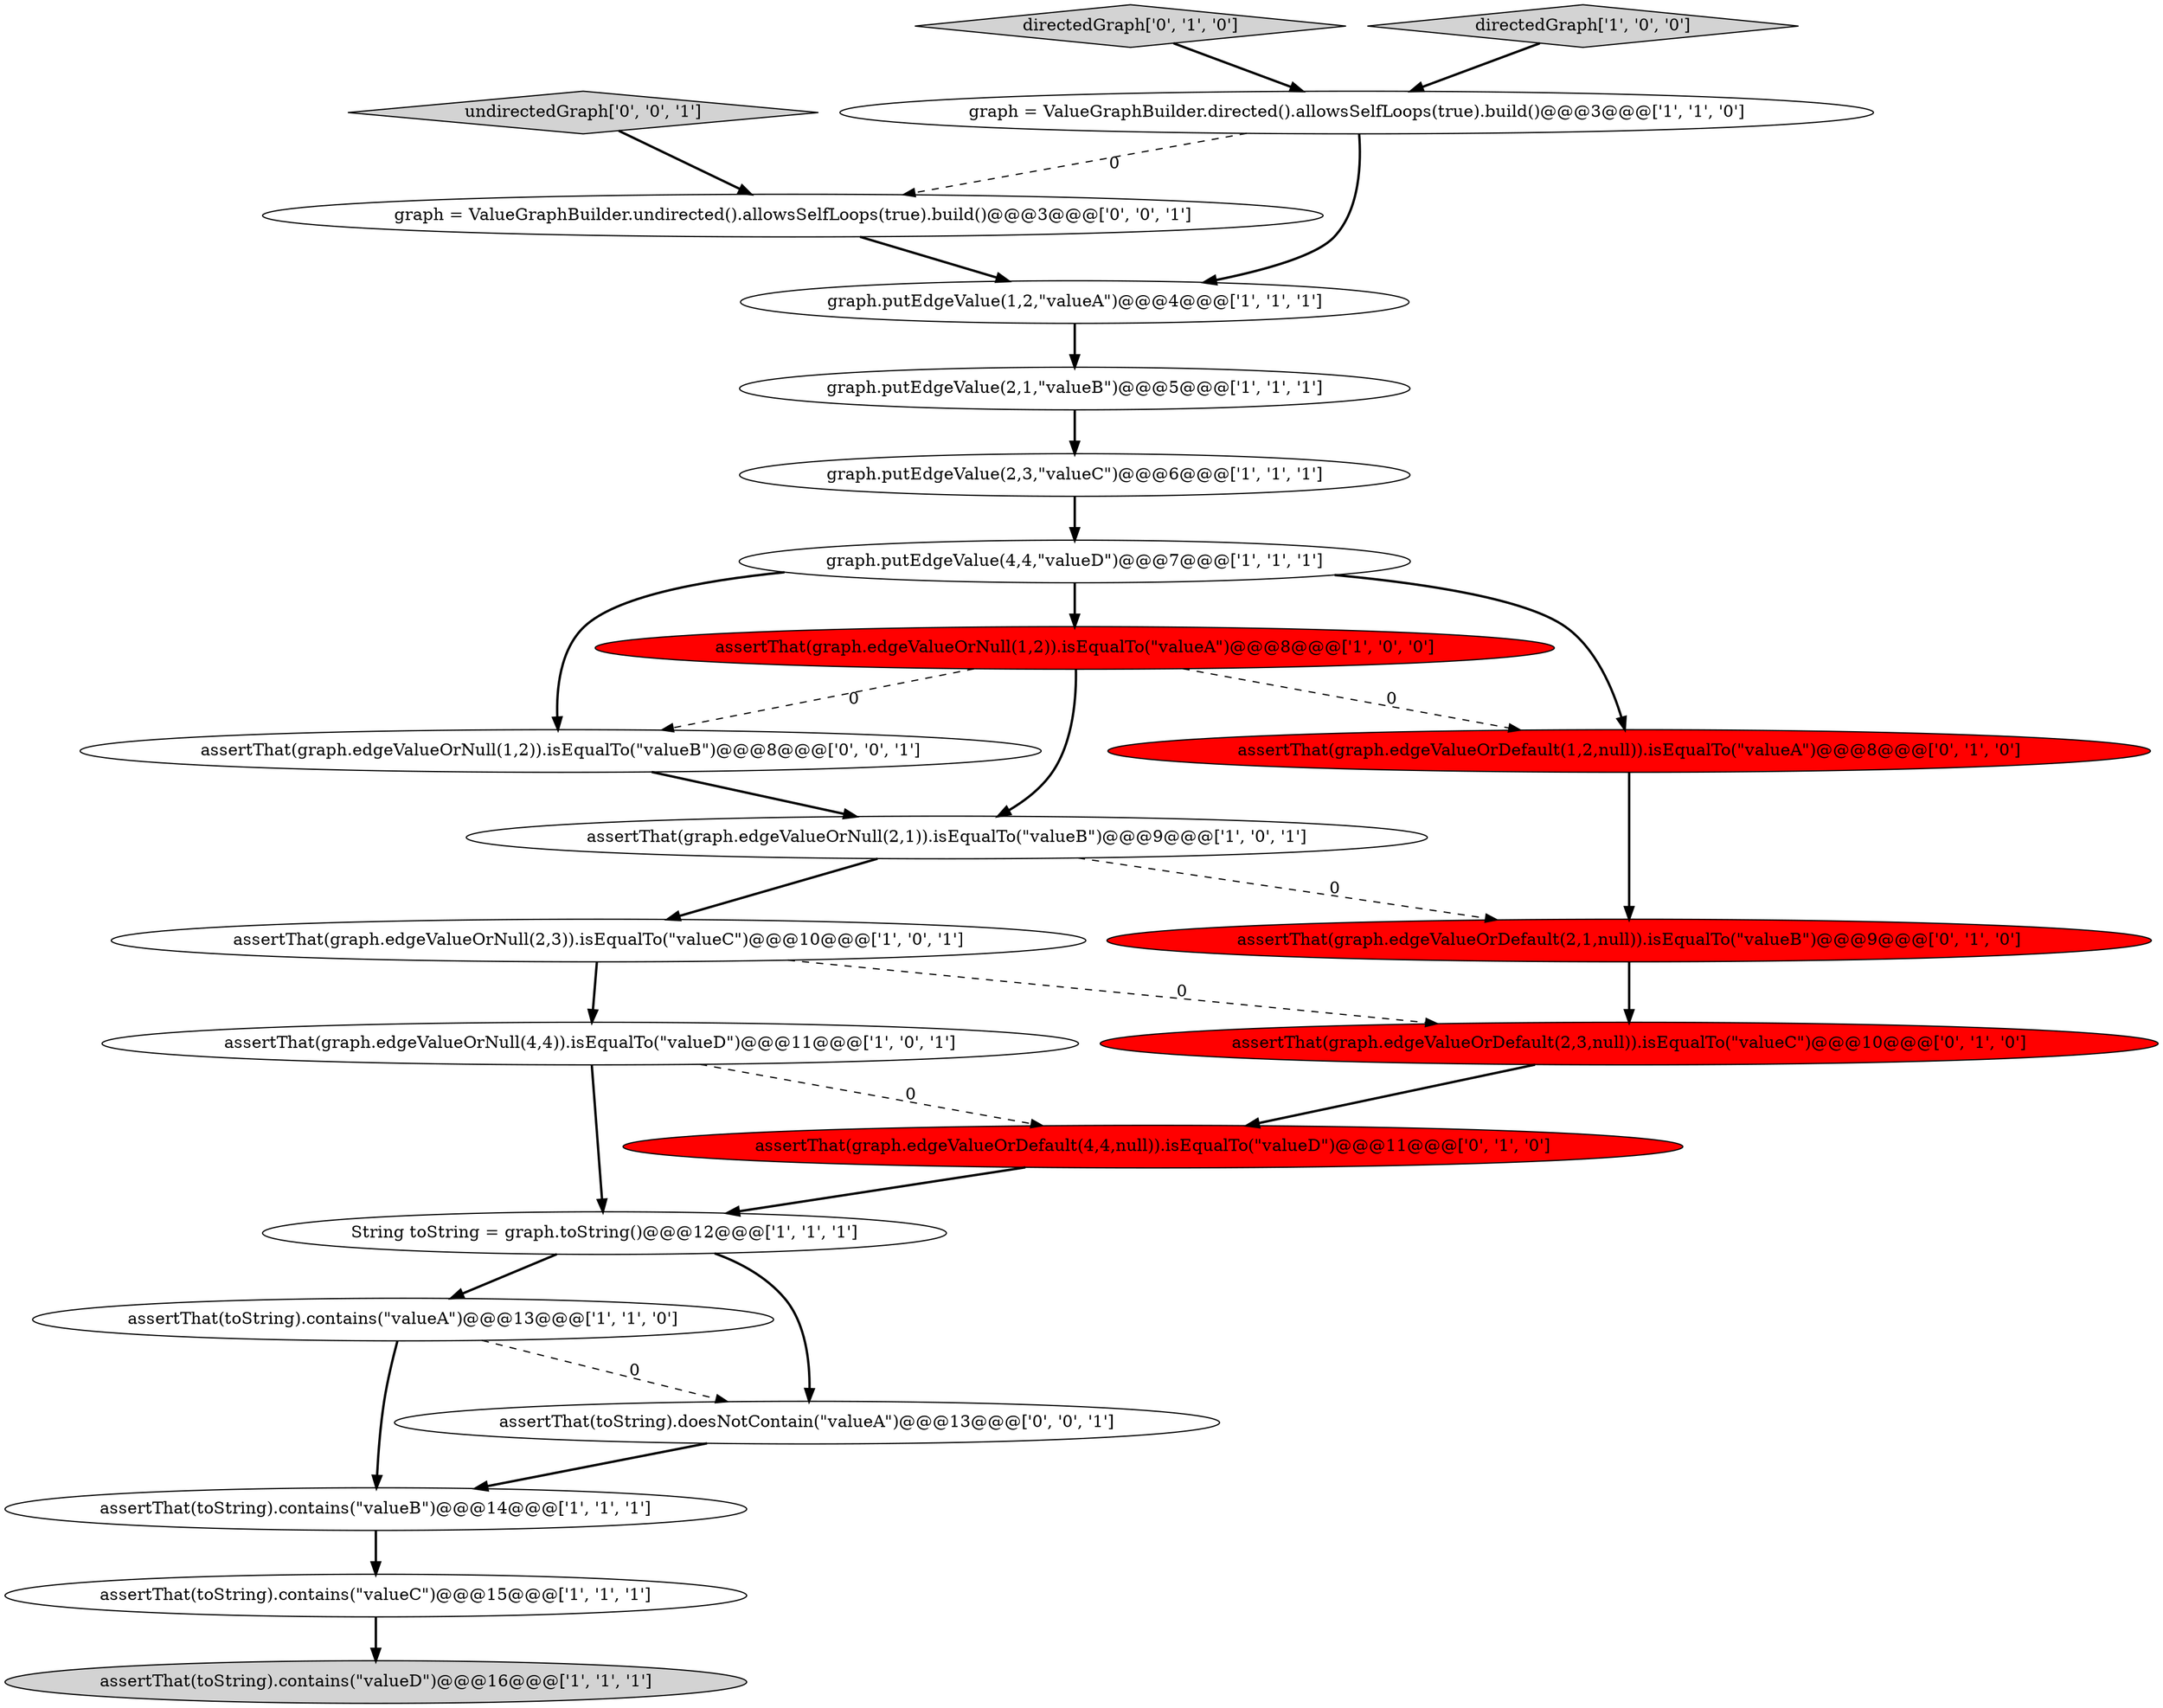 digraph {
12 [style = filled, label = "assertThat(graph.edgeValueOrNull(2,3)).isEqualTo(\"valueC\")@@@10@@@['1', '0', '1']", fillcolor = white, shape = ellipse image = "AAA0AAABBB1BBB"];
22 [style = filled, label = "graph = ValueGraphBuilder.undirected().allowsSelfLoops(true).build()@@@3@@@['0', '0', '1']", fillcolor = white, shape = ellipse image = "AAA0AAABBB3BBB"];
23 [style = filled, label = "undirectedGraph['0', '0', '1']", fillcolor = lightgray, shape = diamond image = "AAA0AAABBB3BBB"];
18 [style = filled, label = "directedGraph['0', '1', '0']", fillcolor = lightgray, shape = diamond image = "AAA0AAABBB2BBB"];
6 [style = filled, label = "assertThat(graph.edgeValueOrNull(4,4)).isEqualTo(\"valueD\")@@@11@@@['1', '0', '1']", fillcolor = white, shape = ellipse image = "AAA0AAABBB1BBB"];
7 [style = filled, label = "assertThat(toString).contains(\"valueA\")@@@13@@@['1', '1', '0']", fillcolor = white, shape = ellipse image = "AAA0AAABBB1BBB"];
16 [style = filled, label = "assertThat(graph.edgeValueOrDefault(4,4,null)).isEqualTo(\"valueD\")@@@11@@@['0', '1', '0']", fillcolor = red, shape = ellipse image = "AAA1AAABBB2BBB"];
3 [style = filled, label = "graph.putEdgeValue(2,1,\"valueB\")@@@5@@@['1', '1', '1']", fillcolor = white, shape = ellipse image = "AAA0AAABBB1BBB"];
0 [style = filled, label = "graph.putEdgeValue(4,4,\"valueD\")@@@7@@@['1', '1', '1']", fillcolor = white, shape = ellipse image = "AAA0AAABBB1BBB"];
10 [style = filled, label = "assertThat(toString).contains(\"valueC\")@@@15@@@['1', '1', '1']", fillcolor = white, shape = ellipse image = "AAA0AAABBB1BBB"];
14 [style = filled, label = "String toString = graph.toString()@@@12@@@['1', '1', '1']", fillcolor = white, shape = ellipse image = "AAA0AAABBB1BBB"];
13 [style = filled, label = "directedGraph['1', '0', '0']", fillcolor = lightgray, shape = diamond image = "AAA0AAABBB1BBB"];
1 [style = filled, label = "assertThat(graph.edgeValueOrNull(1,2)).isEqualTo(\"valueA\")@@@8@@@['1', '0', '0']", fillcolor = red, shape = ellipse image = "AAA1AAABBB1BBB"];
11 [style = filled, label = "assertThat(graph.edgeValueOrNull(2,1)).isEqualTo(\"valueB\")@@@9@@@['1', '0', '1']", fillcolor = white, shape = ellipse image = "AAA0AAABBB1BBB"];
8 [style = filled, label = "graph.putEdgeValue(2,3,\"valueC\")@@@6@@@['1', '1', '1']", fillcolor = white, shape = ellipse image = "AAA0AAABBB1BBB"];
4 [style = filled, label = "graph = ValueGraphBuilder.directed().allowsSelfLoops(true).build()@@@3@@@['1', '1', '0']", fillcolor = white, shape = ellipse image = "AAA0AAABBB1BBB"];
5 [style = filled, label = "graph.putEdgeValue(1,2,\"valueA\")@@@4@@@['1', '1', '1']", fillcolor = white, shape = ellipse image = "AAA0AAABBB1BBB"];
20 [style = filled, label = "assertThat(toString).doesNotContain(\"valueA\")@@@13@@@['0', '0', '1']", fillcolor = white, shape = ellipse image = "AAA0AAABBB3BBB"];
19 [style = filled, label = "assertThat(graph.edgeValueOrDefault(2,3,null)).isEqualTo(\"valueC\")@@@10@@@['0', '1', '0']", fillcolor = red, shape = ellipse image = "AAA1AAABBB2BBB"];
9 [style = filled, label = "assertThat(toString).contains(\"valueB\")@@@14@@@['1', '1', '1']", fillcolor = white, shape = ellipse image = "AAA0AAABBB1BBB"];
15 [style = filled, label = "assertThat(graph.edgeValueOrDefault(1,2,null)).isEqualTo(\"valueA\")@@@8@@@['0', '1', '0']", fillcolor = red, shape = ellipse image = "AAA1AAABBB2BBB"];
2 [style = filled, label = "assertThat(toString).contains(\"valueD\")@@@16@@@['1', '1', '1']", fillcolor = lightgray, shape = ellipse image = "AAA0AAABBB1BBB"];
21 [style = filled, label = "assertThat(graph.edgeValueOrNull(1,2)).isEqualTo(\"valueB\")@@@8@@@['0', '0', '1']", fillcolor = white, shape = ellipse image = "AAA0AAABBB3BBB"];
17 [style = filled, label = "assertThat(graph.edgeValueOrDefault(2,1,null)).isEqualTo(\"valueB\")@@@9@@@['0', '1', '0']", fillcolor = red, shape = ellipse image = "AAA1AAABBB2BBB"];
5->3 [style = bold, label=""];
20->9 [style = bold, label=""];
1->15 [style = dashed, label="0"];
7->20 [style = dashed, label="0"];
11->12 [style = bold, label=""];
1->21 [style = dashed, label="0"];
0->21 [style = bold, label=""];
11->17 [style = dashed, label="0"];
4->22 [style = dashed, label="0"];
9->10 [style = bold, label=""];
12->6 [style = bold, label=""];
22->5 [style = bold, label=""];
17->19 [style = bold, label=""];
0->15 [style = bold, label=""];
1->11 [style = bold, label=""];
19->16 [style = bold, label=""];
14->7 [style = bold, label=""];
8->0 [style = bold, label=""];
6->14 [style = bold, label=""];
7->9 [style = bold, label=""];
15->17 [style = bold, label=""];
6->16 [style = dashed, label="0"];
23->22 [style = bold, label=""];
18->4 [style = bold, label=""];
12->19 [style = dashed, label="0"];
21->11 [style = bold, label=""];
0->1 [style = bold, label=""];
3->8 [style = bold, label=""];
16->14 [style = bold, label=""];
10->2 [style = bold, label=""];
4->5 [style = bold, label=""];
14->20 [style = bold, label=""];
13->4 [style = bold, label=""];
}
